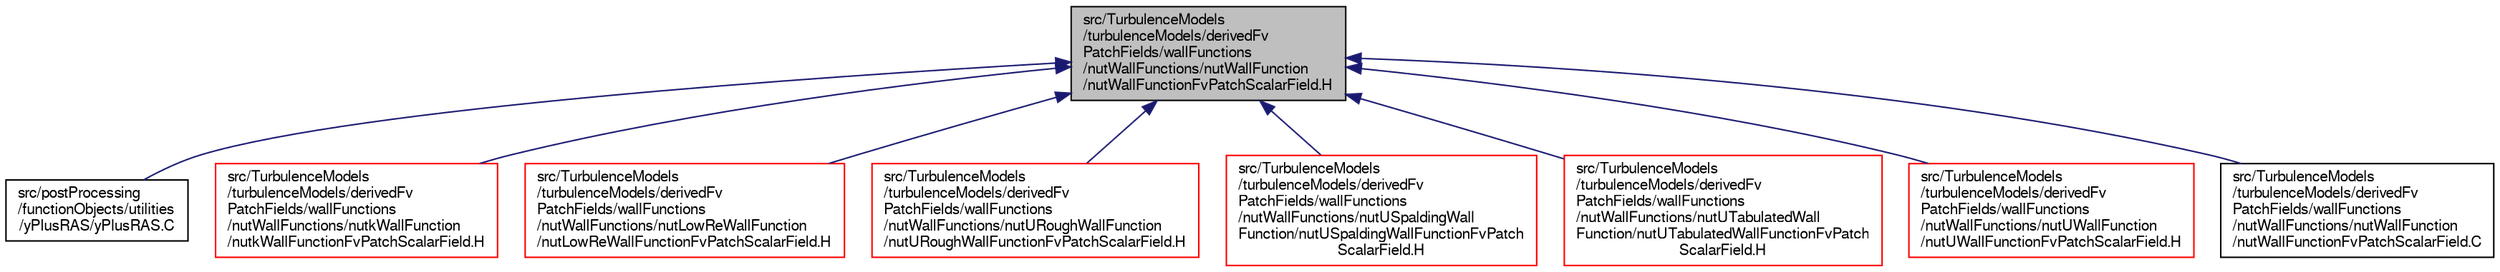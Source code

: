 digraph "src/TurbulenceModels/turbulenceModels/derivedFvPatchFields/wallFunctions/nutWallFunctions/nutWallFunction/nutWallFunctionFvPatchScalarField.H"
{
  bgcolor="transparent";
  edge [fontname="FreeSans",fontsize="10",labelfontname="FreeSans",labelfontsize="10"];
  node [fontname="FreeSans",fontsize="10",shape=record];
  Node1 [label="src/TurbulenceModels\l/turbulenceModels/derivedFv\lPatchFields/wallFunctions\l/nutWallFunctions/nutWallFunction\l/nutWallFunctionFvPatchScalarField.H",height=0.2,width=0.4,color="black", fillcolor="grey75", style="filled" fontcolor="black"];
  Node1 -> Node2 [dir="back",color="midnightblue",fontsize="10",style="solid",fontname="FreeSans"];
  Node2 [label="src/postProcessing\l/functionObjects/utilities\l/yPlusRAS/yPlusRAS.C",height=0.2,width=0.4,color="black",URL="$a08953.html"];
  Node1 -> Node3 [dir="back",color="midnightblue",fontsize="10",style="solid",fontname="FreeSans"];
  Node3 [label="src/TurbulenceModels\l/turbulenceModels/derivedFv\lPatchFields/wallFunctions\l/nutWallFunctions/nutkWallFunction\l/nutkWallFunctionFvPatchScalarField.H",height=0.2,width=0.4,color="red",URL="$a10118.html"];
  Node1 -> Node4 [dir="back",color="midnightblue",fontsize="10",style="solid",fontname="FreeSans"];
  Node4 [label="src/TurbulenceModels\l/turbulenceModels/derivedFv\lPatchFields/wallFunctions\l/nutWallFunctions/nutLowReWallFunction\l/nutLowReWallFunctionFvPatchScalarField.H",height=0.2,width=0.4,color="red",URL="$a10120.html"];
  Node1 -> Node5 [dir="back",color="midnightblue",fontsize="10",style="solid",fontname="FreeSans"];
  Node5 [label="src/TurbulenceModels\l/turbulenceModels/derivedFv\lPatchFields/wallFunctions\l/nutWallFunctions/nutURoughWallFunction\l/nutURoughWallFunctionFvPatchScalarField.H",height=0.2,width=0.4,color="red",URL="$a10122.html"];
  Node1 -> Node6 [dir="back",color="midnightblue",fontsize="10",style="solid",fontname="FreeSans"];
  Node6 [label="src/TurbulenceModels\l/turbulenceModels/derivedFv\lPatchFields/wallFunctions\l/nutWallFunctions/nutUSpaldingWall\lFunction/nutUSpaldingWallFunctionFvPatch\lScalarField.H",height=0.2,width=0.4,color="red",URL="$a10124.html"];
  Node1 -> Node7 [dir="back",color="midnightblue",fontsize="10",style="solid",fontname="FreeSans"];
  Node7 [label="src/TurbulenceModels\l/turbulenceModels/derivedFv\lPatchFields/wallFunctions\l/nutWallFunctions/nutUTabulatedWall\lFunction/nutUTabulatedWallFunctionFvPatch\lScalarField.H",height=0.2,width=0.4,color="red",URL="$a10126.html"];
  Node1 -> Node8 [dir="back",color="midnightblue",fontsize="10",style="solid",fontname="FreeSans"];
  Node8 [label="src/TurbulenceModels\l/turbulenceModels/derivedFv\lPatchFields/wallFunctions\l/nutWallFunctions/nutUWallFunction\l/nutUWallFunctionFvPatchScalarField.H",height=0.2,width=0.4,color="red",URL="$a10128.html"];
  Node1 -> Node9 [dir="back",color="midnightblue",fontsize="10",style="solid",fontname="FreeSans"];
  Node9 [label="src/TurbulenceModels\l/turbulenceModels/derivedFv\lPatchFields/wallFunctions\l/nutWallFunctions/nutWallFunction\l/nutWallFunctionFvPatchScalarField.C",height=0.2,width=0.4,color="black",URL="$a10129.html"];
}
